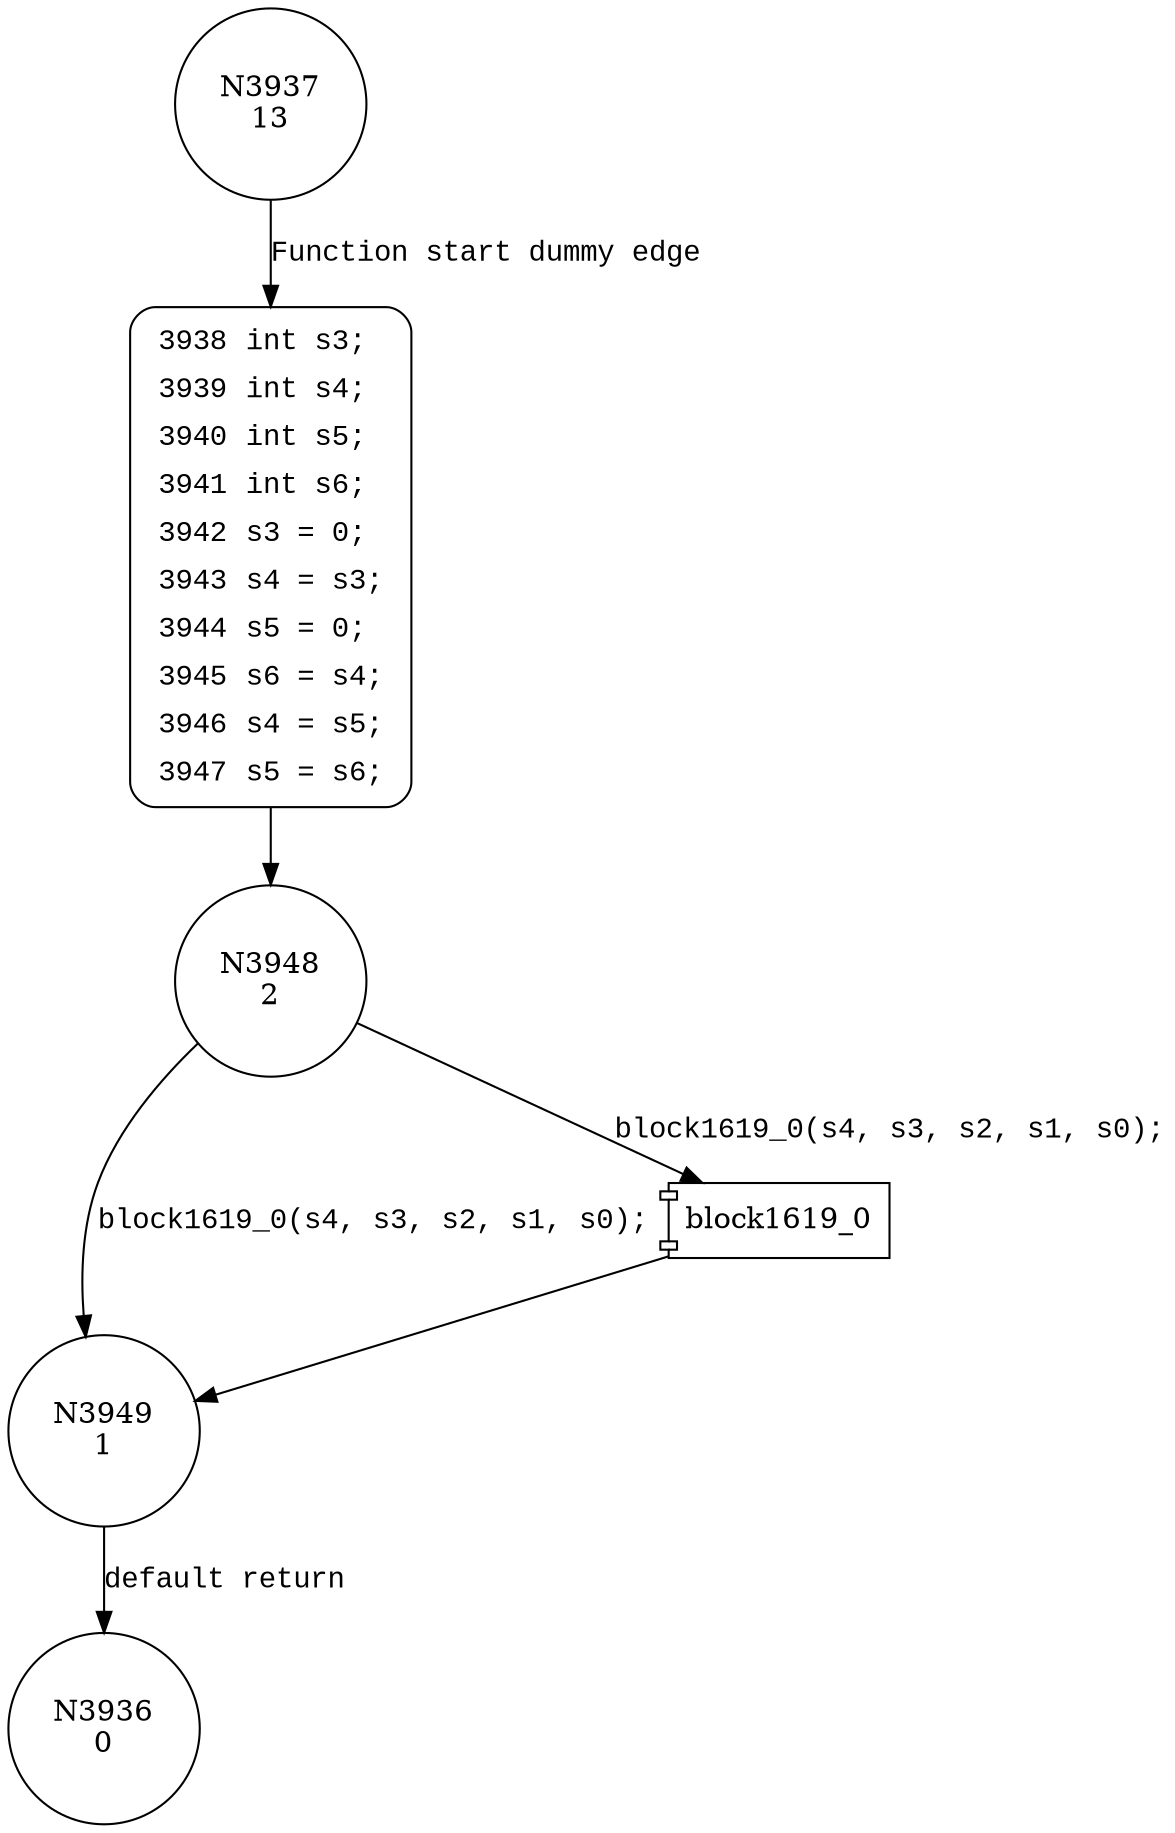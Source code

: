 digraph block1611_0 {
3937 [shape="circle" label="N3937\n13"]
3938 [shape="circle" label="N3938\n12"]
3948 [shape="circle" label="N3948\n2"]
3949 [shape="circle" label="N3949\n1"]
3936 [shape="circle" label="N3936\n0"]
3938 [style="filled,bold" penwidth="1" fillcolor="white" fontname="Courier New" shape="Mrecord" label=<<table border="0" cellborder="0" cellpadding="3" bgcolor="white"><tr><td align="right">3938</td><td align="left">int s3;</td></tr><tr><td align="right">3939</td><td align="left">int s4;</td></tr><tr><td align="right">3940</td><td align="left">int s5;</td></tr><tr><td align="right">3941</td><td align="left">int s6;</td></tr><tr><td align="right">3942</td><td align="left">s3 = 0;</td></tr><tr><td align="right">3943</td><td align="left">s4 = s3;</td></tr><tr><td align="right">3944</td><td align="left">s5 = 0;</td></tr><tr><td align="right">3945</td><td align="left">s6 = s4;</td></tr><tr><td align="right">3946</td><td align="left">s4 = s5;</td></tr><tr><td align="right">3947</td><td align="left">s5 = s6;</td></tr></table>>]
3938 -> 3948[label=""]
3937 -> 3938 [label="Function start dummy edge" fontname="Courier New"]
100269 [shape="component" label="block1619_0"]
3948 -> 100269 [label="block1619_0(s4, s3, s2, s1, s0);" fontname="Courier New"]
100269 -> 3949 [label="" fontname="Courier New"]
3948 -> 3949 [label="block1619_0(s4, s3, s2, s1, s0);" fontname="Courier New"]
3949 -> 3936 [label="default return" fontname="Courier New"]
}
